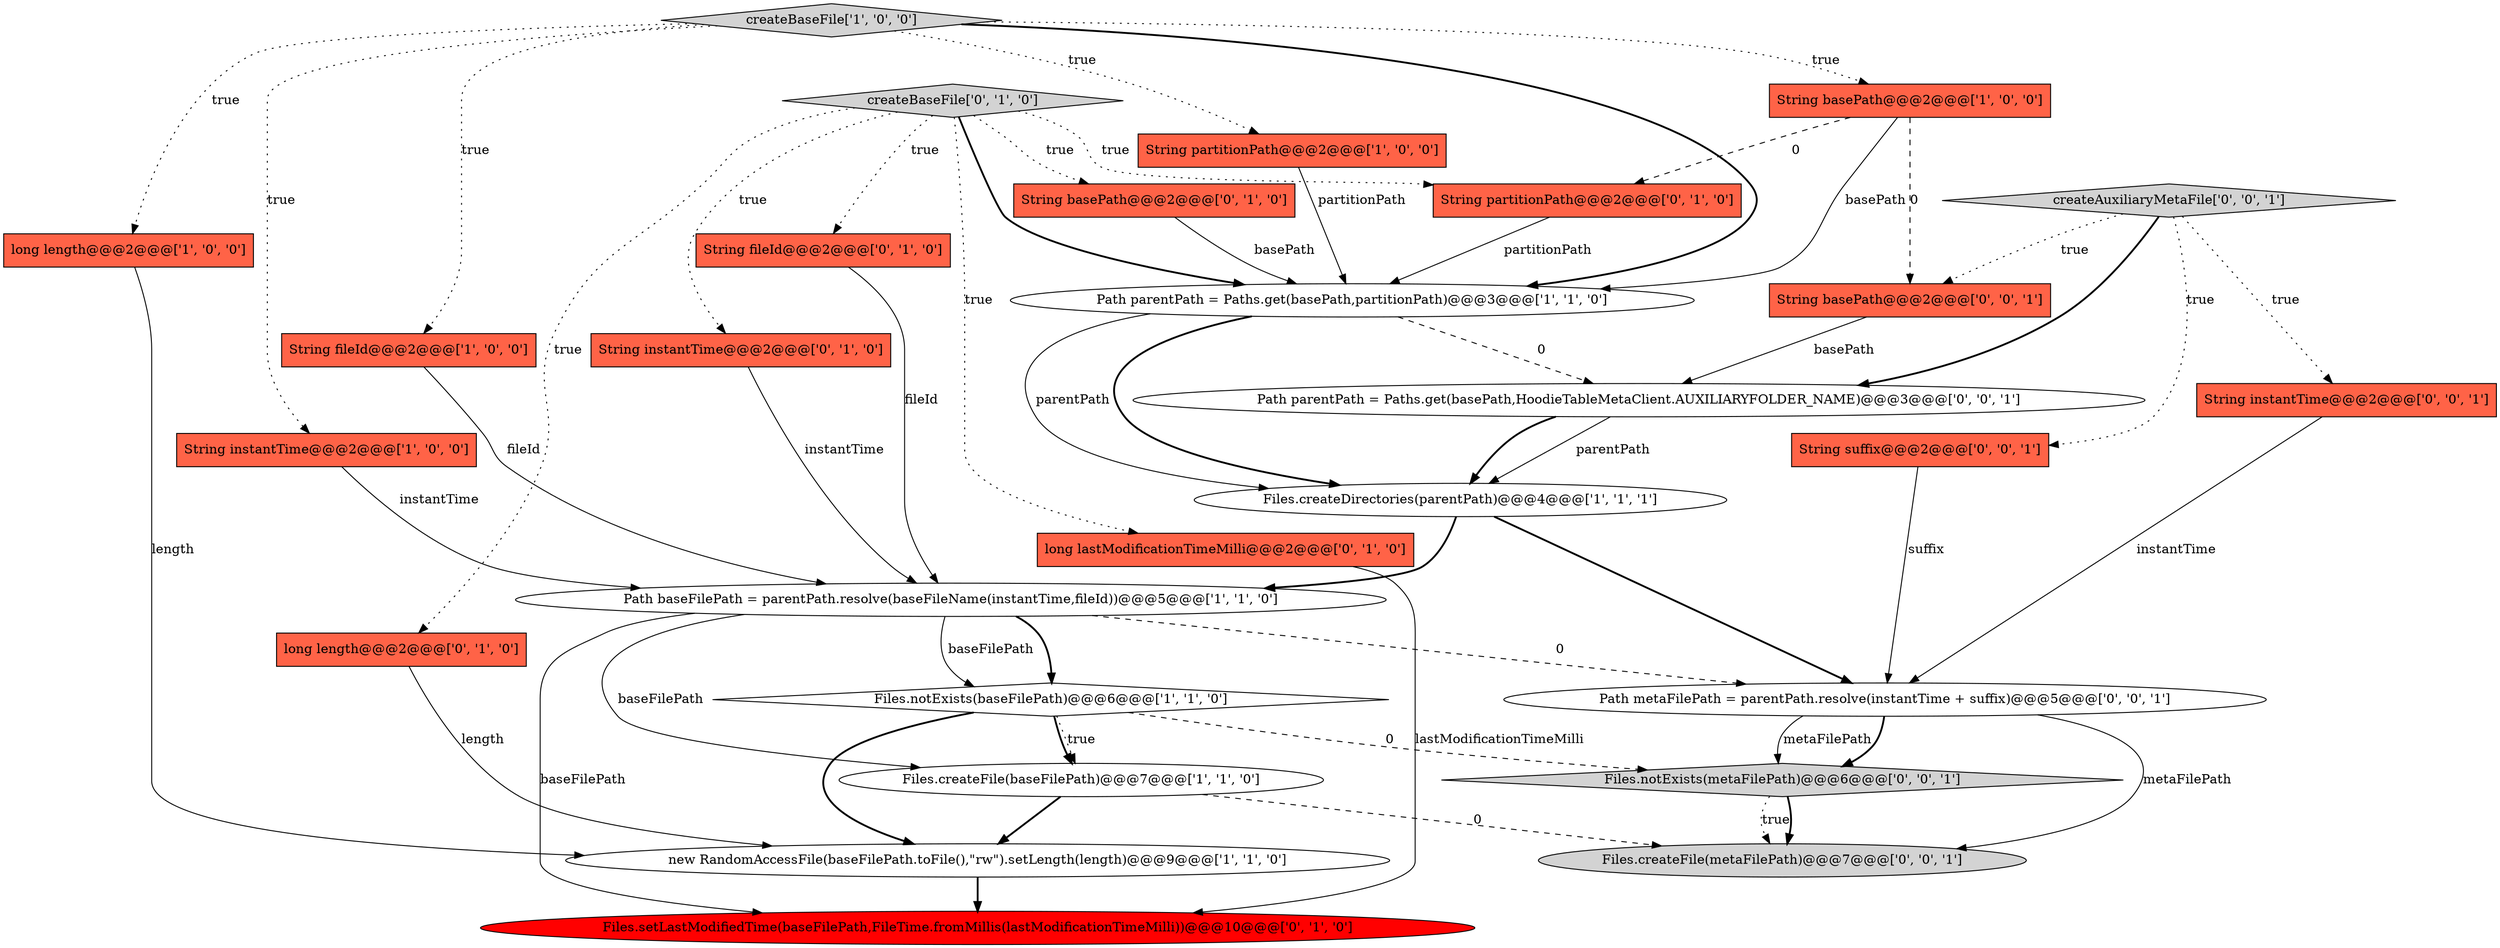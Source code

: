digraph {
12 [style = filled, label = "String fileId@@@2@@@['0', '1', '0']", fillcolor = tomato, shape = box image = "AAA0AAABBB2BBB"];
14 [style = filled, label = "Files.setLastModifiedTime(baseFilePath,FileTime.fromMillis(lastModificationTimeMilli))@@@10@@@['0', '1', '0']", fillcolor = red, shape = ellipse image = "AAA1AAABBB2BBB"];
1 [style = filled, label = "Files.createFile(baseFilePath)@@@7@@@['1', '1', '0']", fillcolor = white, shape = ellipse image = "AAA0AAABBB1BBB"];
25 [style = filled, label = "String basePath@@@2@@@['0', '0', '1']", fillcolor = tomato, shape = box image = "AAA0AAABBB3BBB"];
13 [style = filled, label = "long length@@@2@@@['0', '1', '0']", fillcolor = tomato, shape = box image = "AAA0AAABBB2BBB"];
4 [style = filled, label = "String partitionPath@@@2@@@['1', '0', '0']", fillcolor = tomato, shape = box image = "AAA0AAABBB1BBB"];
6 [style = filled, label = "long length@@@2@@@['1', '0', '0']", fillcolor = tomato, shape = box image = "AAA0AAABBB1BBB"];
10 [style = filled, label = "String basePath@@@2@@@['1', '0', '0']", fillcolor = tomato, shape = box image = "AAA1AAABBB1BBB"];
19 [style = filled, label = "String partitionPath@@@2@@@['0', '1', '0']", fillcolor = tomato, shape = box image = "AAA1AAABBB2BBB"];
22 [style = filled, label = "Files.notExists(metaFilePath)@@@6@@@['0', '0', '1']", fillcolor = lightgray, shape = diamond image = "AAA0AAABBB3BBB"];
9 [style = filled, label = "String fileId@@@2@@@['1', '0', '0']", fillcolor = tomato, shape = box image = "AAA0AAABBB1BBB"];
17 [style = filled, label = "String basePath@@@2@@@['0', '1', '0']", fillcolor = tomato, shape = box image = "AAA0AAABBB2BBB"];
7 [style = filled, label = "Path parentPath = Paths.get(basePath,partitionPath)@@@3@@@['1', '1', '0']", fillcolor = white, shape = ellipse image = "AAA0AAABBB1BBB"];
15 [style = filled, label = "long lastModificationTimeMilli@@@2@@@['0', '1', '0']", fillcolor = tomato, shape = box image = "AAA0AAABBB2BBB"];
21 [style = filled, label = "String instantTime@@@2@@@['0', '0', '1']", fillcolor = tomato, shape = box image = "AAA0AAABBB3BBB"];
0 [style = filled, label = "Files.notExists(baseFilePath)@@@6@@@['1', '1', '0']", fillcolor = white, shape = diamond image = "AAA0AAABBB1BBB"];
16 [style = filled, label = "createBaseFile['0', '1', '0']", fillcolor = lightgray, shape = diamond image = "AAA0AAABBB2BBB"];
26 [style = filled, label = "Path metaFilePath = parentPath.resolve(instantTime + suffix)@@@5@@@['0', '0', '1']", fillcolor = white, shape = ellipse image = "AAA0AAABBB3BBB"];
27 [style = filled, label = "Path parentPath = Paths.get(basePath,HoodieTableMetaClient.AUXILIARYFOLDER_NAME)@@@3@@@['0', '0', '1']", fillcolor = white, shape = ellipse image = "AAA0AAABBB3BBB"];
5 [style = filled, label = "Path baseFilePath = parentPath.resolve(baseFileName(instantTime,fileId))@@@5@@@['1', '1', '0']", fillcolor = white, shape = ellipse image = "AAA0AAABBB1BBB"];
18 [style = filled, label = "String instantTime@@@2@@@['0', '1', '0']", fillcolor = tomato, shape = box image = "AAA0AAABBB2BBB"];
11 [style = filled, label = "createBaseFile['1', '0', '0']", fillcolor = lightgray, shape = diamond image = "AAA0AAABBB1BBB"];
24 [style = filled, label = "createAuxiliaryMetaFile['0', '0', '1']", fillcolor = lightgray, shape = diamond image = "AAA0AAABBB3BBB"];
3 [style = filled, label = "String instantTime@@@2@@@['1', '0', '0']", fillcolor = tomato, shape = box image = "AAA0AAABBB1BBB"];
20 [style = filled, label = "String suffix@@@2@@@['0', '0', '1']", fillcolor = tomato, shape = box image = "AAA0AAABBB3BBB"];
23 [style = filled, label = "Files.createFile(metaFilePath)@@@7@@@['0', '0', '1']", fillcolor = lightgray, shape = ellipse image = "AAA0AAABBB3BBB"];
2 [style = filled, label = "new RandomAccessFile(baseFilePath.toFile(),\"rw\").setLength(length)@@@9@@@['1', '1', '0']", fillcolor = white, shape = ellipse image = "AAA0AAABBB1BBB"];
8 [style = filled, label = "Files.createDirectories(parentPath)@@@4@@@['1', '1', '1']", fillcolor = white, shape = ellipse image = "AAA0AAABBB1BBB"];
16->19 [style = dotted, label="true"];
9->5 [style = solid, label="fileId"];
26->22 [style = solid, label="metaFilePath"];
16->12 [style = dotted, label="true"];
22->23 [style = dotted, label="true"];
16->13 [style = dotted, label="true"];
26->23 [style = solid, label="metaFilePath"];
24->25 [style = dotted, label="true"];
16->18 [style = dotted, label="true"];
5->26 [style = dashed, label="0"];
3->5 [style = solid, label="instantTime"];
11->10 [style = dotted, label="true"];
10->19 [style = dashed, label="0"];
16->17 [style = dotted, label="true"];
20->26 [style = solid, label="suffix"];
0->2 [style = bold, label=""];
16->7 [style = bold, label=""];
25->27 [style = solid, label="basePath"];
5->14 [style = solid, label="baseFilePath"];
11->9 [style = dotted, label="true"];
11->4 [style = dotted, label="true"];
21->26 [style = solid, label="instantTime"];
7->8 [style = bold, label=""];
22->23 [style = bold, label=""];
0->22 [style = dashed, label="0"];
13->2 [style = solid, label="length"];
7->8 [style = solid, label="parentPath"];
26->22 [style = bold, label=""];
17->7 [style = solid, label="basePath"];
7->27 [style = dashed, label="0"];
5->1 [style = solid, label="baseFilePath"];
27->8 [style = solid, label="parentPath"];
8->5 [style = bold, label=""];
5->0 [style = bold, label=""];
11->6 [style = dotted, label="true"];
0->1 [style = bold, label=""];
24->20 [style = dotted, label="true"];
2->14 [style = bold, label=""];
6->2 [style = solid, label="length"];
15->14 [style = solid, label="lastModificationTimeMilli"];
4->7 [style = solid, label="partitionPath"];
1->2 [style = bold, label=""];
12->5 [style = solid, label="fileId"];
11->3 [style = dotted, label="true"];
24->21 [style = dotted, label="true"];
1->23 [style = dashed, label="0"];
19->7 [style = solid, label="partitionPath"];
27->8 [style = bold, label=""];
5->0 [style = solid, label="baseFilePath"];
24->27 [style = bold, label=""];
11->7 [style = bold, label=""];
18->5 [style = solid, label="instantTime"];
10->25 [style = dashed, label="0"];
0->1 [style = dotted, label="true"];
16->15 [style = dotted, label="true"];
8->26 [style = bold, label=""];
10->7 [style = solid, label="basePath"];
}
